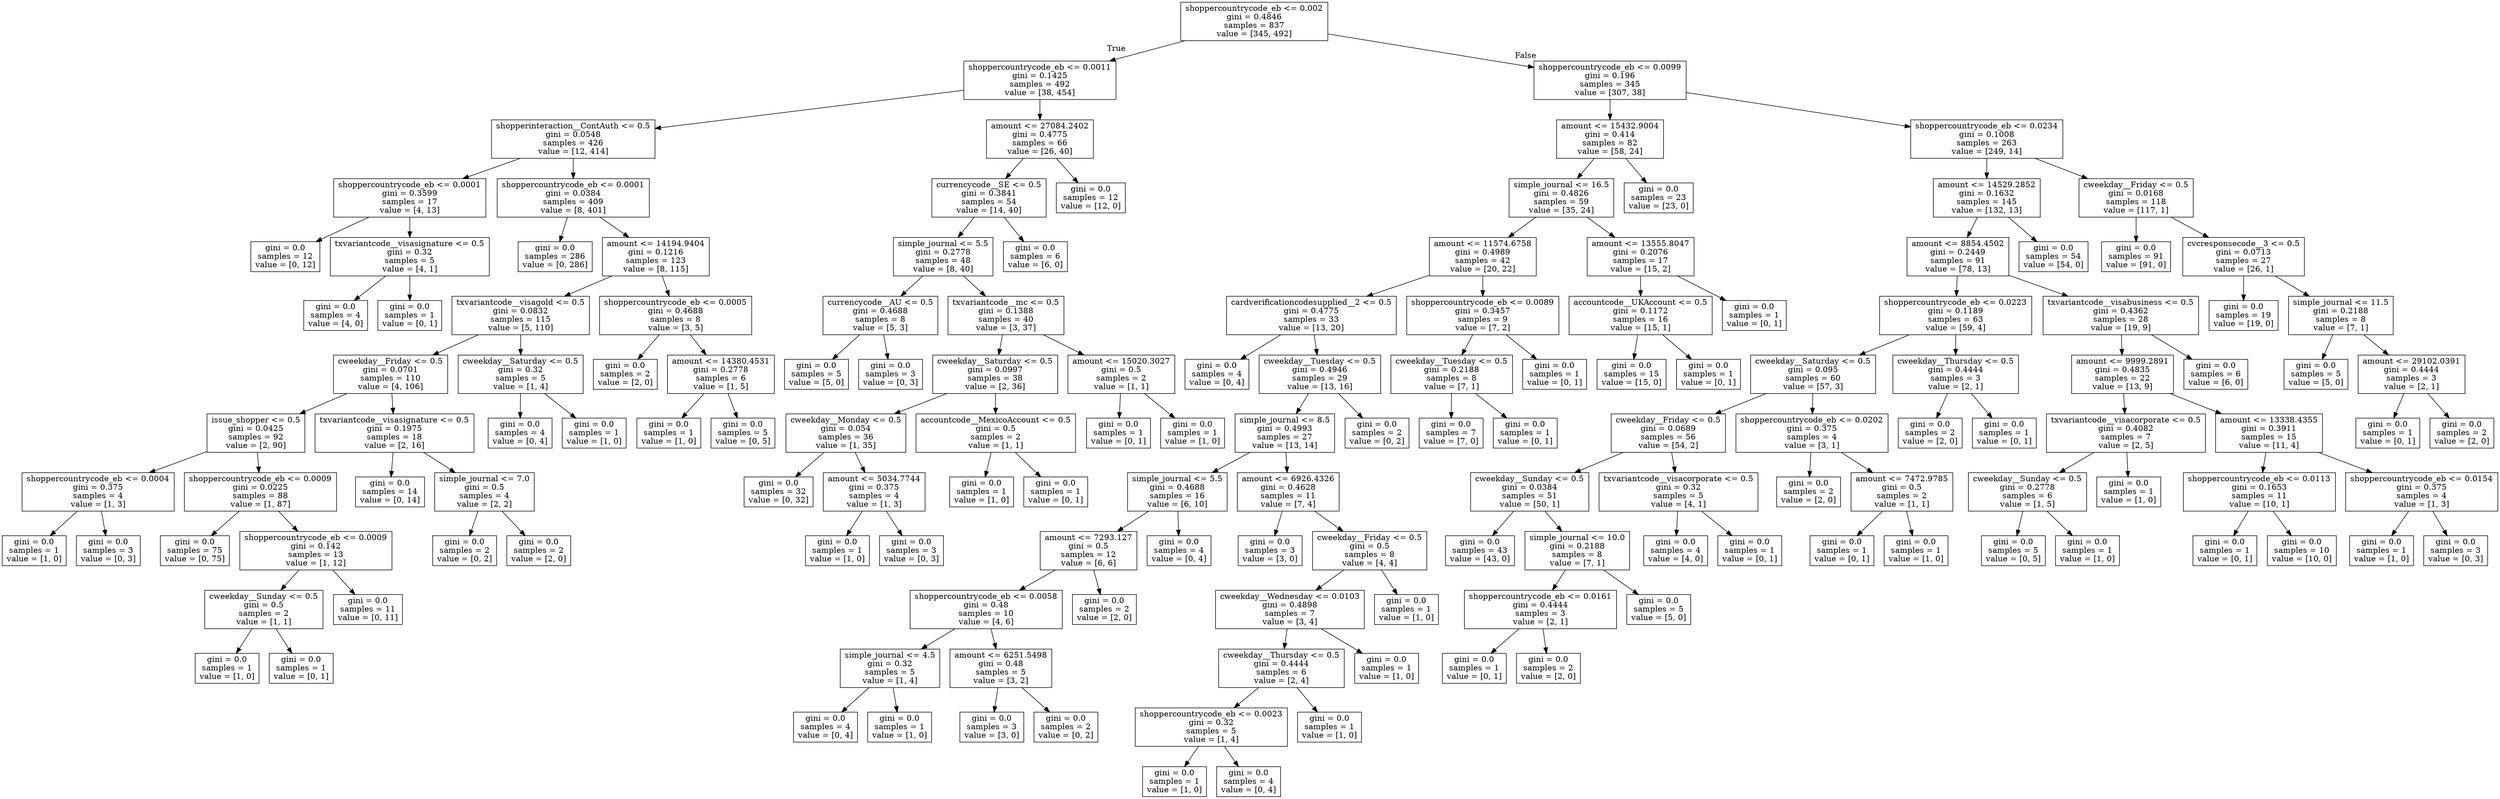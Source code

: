 digraph Tree {
node [shape=box] ;
0 [label="shoppercountrycode_eb <= 0.002\ngini = 0.4846\nsamples = 837\nvalue = [345, 492]"] ;
1 [label="shoppercountrycode_eb <= 0.0011\ngini = 0.1425\nsamples = 492\nvalue = [38, 454]"] ;
0 -> 1 [labeldistance=2.5, labelangle=45, headlabel="True"] ;
2 [label="shopperinteraction__ContAuth <= 0.5\ngini = 0.0548\nsamples = 426\nvalue = [12, 414]"] ;
1 -> 2 ;
3 [label="shoppercountrycode_eb <= 0.0001\ngini = 0.3599\nsamples = 17\nvalue = [4, 13]"] ;
2 -> 3 ;
4 [label="gini = 0.0\nsamples = 12\nvalue = [0, 12]"] ;
3 -> 4 ;
5 [label="txvariantcode__visasignature <= 0.5\ngini = 0.32\nsamples = 5\nvalue = [4, 1]"] ;
3 -> 5 ;
6 [label="gini = 0.0\nsamples = 4\nvalue = [4, 0]"] ;
5 -> 6 ;
7 [label="gini = 0.0\nsamples = 1\nvalue = [0, 1]"] ;
5 -> 7 ;
8 [label="shoppercountrycode_eb <= 0.0001\ngini = 0.0384\nsamples = 409\nvalue = [8, 401]"] ;
2 -> 8 ;
9 [label="gini = 0.0\nsamples = 286\nvalue = [0, 286]"] ;
8 -> 9 ;
10 [label="amount <= 14194.9404\ngini = 0.1216\nsamples = 123\nvalue = [8, 115]"] ;
8 -> 10 ;
11 [label="txvariantcode__visagold <= 0.5\ngini = 0.0832\nsamples = 115\nvalue = [5, 110]"] ;
10 -> 11 ;
12 [label="cweekday__Friday <= 0.5\ngini = 0.0701\nsamples = 110\nvalue = [4, 106]"] ;
11 -> 12 ;
13 [label="issue_shopper <= 0.5\ngini = 0.0425\nsamples = 92\nvalue = [2, 90]"] ;
12 -> 13 ;
14 [label="shoppercountrycode_eb <= 0.0004\ngini = 0.375\nsamples = 4\nvalue = [1, 3]"] ;
13 -> 14 ;
15 [label="gini = 0.0\nsamples = 1\nvalue = [1, 0]"] ;
14 -> 15 ;
16 [label="gini = 0.0\nsamples = 3\nvalue = [0, 3]"] ;
14 -> 16 ;
17 [label="shoppercountrycode_eb <= 0.0009\ngini = 0.0225\nsamples = 88\nvalue = [1, 87]"] ;
13 -> 17 ;
18 [label="gini = 0.0\nsamples = 75\nvalue = [0, 75]"] ;
17 -> 18 ;
19 [label="shoppercountrycode_eb <= 0.0009\ngini = 0.142\nsamples = 13\nvalue = [1, 12]"] ;
17 -> 19 ;
20 [label="cweekday__Sunday <= 0.5\ngini = 0.5\nsamples = 2\nvalue = [1, 1]"] ;
19 -> 20 ;
21 [label="gini = 0.0\nsamples = 1\nvalue = [1, 0]"] ;
20 -> 21 ;
22 [label="gini = 0.0\nsamples = 1\nvalue = [0, 1]"] ;
20 -> 22 ;
23 [label="gini = 0.0\nsamples = 11\nvalue = [0, 11]"] ;
19 -> 23 ;
24 [label="txvariantcode__visasignature <= 0.5\ngini = 0.1975\nsamples = 18\nvalue = [2, 16]"] ;
12 -> 24 ;
25 [label="gini = 0.0\nsamples = 14\nvalue = [0, 14]"] ;
24 -> 25 ;
26 [label="simple_journal <= 7.0\ngini = 0.5\nsamples = 4\nvalue = [2, 2]"] ;
24 -> 26 ;
27 [label="gini = 0.0\nsamples = 2\nvalue = [0, 2]"] ;
26 -> 27 ;
28 [label="gini = 0.0\nsamples = 2\nvalue = [2, 0]"] ;
26 -> 28 ;
29 [label="cweekday__Saturday <= 0.5\ngini = 0.32\nsamples = 5\nvalue = [1, 4]"] ;
11 -> 29 ;
30 [label="gini = 0.0\nsamples = 4\nvalue = [0, 4]"] ;
29 -> 30 ;
31 [label="gini = 0.0\nsamples = 1\nvalue = [1, 0]"] ;
29 -> 31 ;
32 [label="shoppercountrycode_eb <= 0.0005\ngini = 0.4688\nsamples = 8\nvalue = [3, 5]"] ;
10 -> 32 ;
33 [label="gini = 0.0\nsamples = 2\nvalue = [2, 0]"] ;
32 -> 33 ;
34 [label="amount <= 14380.4531\ngini = 0.2778\nsamples = 6\nvalue = [1, 5]"] ;
32 -> 34 ;
35 [label="gini = 0.0\nsamples = 1\nvalue = [1, 0]"] ;
34 -> 35 ;
36 [label="gini = 0.0\nsamples = 5\nvalue = [0, 5]"] ;
34 -> 36 ;
37 [label="amount <= 27084.2402\ngini = 0.4775\nsamples = 66\nvalue = [26, 40]"] ;
1 -> 37 ;
38 [label="currencycode__SE <= 0.5\ngini = 0.3841\nsamples = 54\nvalue = [14, 40]"] ;
37 -> 38 ;
39 [label="simple_journal <= 5.5\ngini = 0.2778\nsamples = 48\nvalue = [8, 40]"] ;
38 -> 39 ;
40 [label="currencycode__AU <= 0.5\ngini = 0.4688\nsamples = 8\nvalue = [5, 3]"] ;
39 -> 40 ;
41 [label="gini = 0.0\nsamples = 5\nvalue = [5, 0]"] ;
40 -> 41 ;
42 [label="gini = 0.0\nsamples = 3\nvalue = [0, 3]"] ;
40 -> 42 ;
43 [label="txvariantcode__mc <= 0.5\ngini = 0.1388\nsamples = 40\nvalue = [3, 37]"] ;
39 -> 43 ;
44 [label="cweekday__Saturday <= 0.5\ngini = 0.0997\nsamples = 38\nvalue = [2, 36]"] ;
43 -> 44 ;
45 [label="cweekday__Monday <= 0.5\ngini = 0.054\nsamples = 36\nvalue = [1, 35]"] ;
44 -> 45 ;
46 [label="gini = 0.0\nsamples = 32\nvalue = [0, 32]"] ;
45 -> 46 ;
47 [label="amount <= 5034.7744\ngini = 0.375\nsamples = 4\nvalue = [1, 3]"] ;
45 -> 47 ;
48 [label="gini = 0.0\nsamples = 1\nvalue = [1, 0]"] ;
47 -> 48 ;
49 [label="gini = 0.0\nsamples = 3\nvalue = [0, 3]"] ;
47 -> 49 ;
50 [label="accountcode__MexicoAccount <= 0.5\ngini = 0.5\nsamples = 2\nvalue = [1, 1]"] ;
44 -> 50 ;
51 [label="gini = 0.0\nsamples = 1\nvalue = [1, 0]"] ;
50 -> 51 ;
52 [label="gini = 0.0\nsamples = 1\nvalue = [0, 1]"] ;
50 -> 52 ;
53 [label="amount <= 15020.3027\ngini = 0.5\nsamples = 2\nvalue = [1, 1]"] ;
43 -> 53 ;
54 [label="gini = 0.0\nsamples = 1\nvalue = [0, 1]"] ;
53 -> 54 ;
55 [label="gini = 0.0\nsamples = 1\nvalue = [1, 0]"] ;
53 -> 55 ;
56 [label="gini = 0.0\nsamples = 6\nvalue = [6, 0]"] ;
38 -> 56 ;
57 [label="gini = 0.0\nsamples = 12\nvalue = [12, 0]"] ;
37 -> 57 ;
58 [label="shoppercountrycode_eb <= 0.0099\ngini = 0.196\nsamples = 345\nvalue = [307, 38]"] ;
0 -> 58 [labeldistance=2.5, labelangle=-45, headlabel="False"] ;
59 [label="amount <= 15432.9004\ngini = 0.414\nsamples = 82\nvalue = [58, 24]"] ;
58 -> 59 ;
60 [label="simple_journal <= 16.5\ngini = 0.4826\nsamples = 59\nvalue = [35, 24]"] ;
59 -> 60 ;
61 [label="amount <= 11574.6758\ngini = 0.4989\nsamples = 42\nvalue = [20, 22]"] ;
60 -> 61 ;
62 [label="cardverificationcodesupplied__2 <= 0.5\ngini = 0.4775\nsamples = 33\nvalue = [13, 20]"] ;
61 -> 62 ;
63 [label="gini = 0.0\nsamples = 4\nvalue = [0, 4]"] ;
62 -> 63 ;
64 [label="cweekday__Tuesday <= 0.5\ngini = 0.4946\nsamples = 29\nvalue = [13, 16]"] ;
62 -> 64 ;
65 [label="simple_journal <= 8.5\ngini = 0.4993\nsamples = 27\nvalue = [13, 14]"] ;
64 -> 65 ;
66 [label="simple_journal <= 5.5\ngini = 0.4688\nsamples = 16\nvalue = [6, 10]"] ;
65 -> 66 ;
67 [label="amount <= 7293.127\ngini = 0.5\nsamples = 12\nvalue = [6, 6]"] ;
66 -> 67 ;
68 [label="shoppercountrycode_eb <= 0.0058\ngini = 0.48\nsamples = 10\nvalue = [4, 6]"] ;
67 -> 68 ;
69 [label="simple_journal <= 4.5\ngini = 0.32\nsamples = 5\nvalue = [1, 4]"] ;
68 -> 69 ;
70 [label="gini = 0.0\nsamples = 4\nvalue = [0, 4]"] ;
69 -> 70 ;
71 [label="gini = 0.0\nsamples = 1\nvalue = [1, 0]"] ;
69 -> 71 ;
72 [label="amount <= 6251.5498\ngini = 0.48\nsamples = 5\nvalue = [3, 2]"] ;
68 -> 72 ;
73 [label="gini = 0.0\nsamples = 3\nvalue = [3, 0]"] ;
72 -> 73 ;
74 [label="gini = 0.0\nsamples = 2\nvalue = [0, 2]"] ;
72 -> 74 ;
75 [label="gini = 0.0\nsamples = 2\nvalue = [2, 0]"] ;
67 -> 75 ;
76 [label="gini = 0.0\nsamples = 4\nvalue = [0, 4]"] ;
66 -> 76 ;
77 [label="amount <= 6926.4326\ngini = 0.4628\nsamples = 11\nvalue = [7, 4]"] ;
65 -> 77 ;
78 [label="gini = 0.0\nsamples = 3\nvalue = [3, 0]"] ;
77 -> 78 ;
79 [label="cweekday__Friday <= 0.5\ngini = 0.5\nsamples = 8\nvalue = [4, 4]"] ;
77 -> 79 ;
80 [label="cweekday__Wednesday <= 0.0103\ngini = 0.4898\nsamples = 7\nvalue = [3, 4]"] ;
79 -> 80 ;
81 [label="cweekday__Thursday <= 0.5\ngini = 0.4444\nsamples = 6\nvalue = [2, 4]"] ;
80 -> 81 ;
82 [label="shoppercountrycode_eb <= 0.0023\ngini = 0.32\nsamples = 5\nvalue = [1, 4]"] ;
81 -> 82 ;
83 [label="gini = 0.0\nsamples = 1\nvalue = [1, 0]"] ;
82 -> 83 ;
84 [label="gini = 0.0\nsamples = 4\nvalue = [0, 4]"] ;
82 -> 84 ;
85 [label="gini = 0.0\nsamples = 1\nvalue = [1, 0]"] ;
81 -> 85 ;
86 [label="gini = 0.0\nsamples = 1\nvalue = [1, 0]"] ;
80 -> 86 ;
87 [label="gini = 0.0\nsamples = 1\nvalue = [1, 0]"] ;
79 -> 87 ;
88 [label="gini = 0.0\nsamples = 2\nvalue = [0, 2]"] ;
64 -> 88 ;
89 [label="shoppercountrycode_eb <= 0.0089\ngini = 0.3457\nsamples = 9\nvalue = [7, 2]"] ;
61 -> 89 ;
90 [label="cweekday__Tuesday <= 0.5\ngini = 0.2188\nsamples = 8\nvalue = [7, 1]"] ;
89 -> 90 ;
91 [label="gini = 0.0\nsamples = 7\nvalue = [7, 0]"] ;
90 -> 91 ;
92 [label="gini = 0.0\nsamples = 1\nvalue = [0, 1]"] ;
90 -> 92 ;
93 [label="gini = 0.0\nsamples = 1\nvalue = [0, 1]"] ;
89 -> 93 ;
94 [label="amount <= 13555.8047\ngini = 0.2076\nsamples = 17\nvalue = [15, 2]"] ;
60 -> 94 ;
95 [label="accountcode__UKAccount <= 0.5\ngini = 0.1172\nsamples = 16\nvalue = [15, 1]"] ;
94 -> 95 ;
96 [label="gini = 0.0\nsamples = 15\nvalue = [15, 0]"] ;
95 -> 96 ;
97 [label="gini = 0.0\nsamples = 1\nvalue = [0, 1]"] ;
95 -> 97 ;
98 [label="gini = 0.0\nsamples = 1\nvalue = [0, 1]"] ;
94 -> 98 ;
99 [label="gini = 0.0\nsamples = 23\nvalue = [23, 0]"] ;
59 -> 99 ;
100 [label="shoppercountrycode_eb <= 0.0234\ngini = 0.1008\nsamples = 263\nvalue = [249, 14]"] ;
58 -> 100 ;
101 [label="amount <= 14529.2852\ngini = 0.1632\nsamples = 145\nvalue = [132, 13]"] ;
100 -> 101 ;
102 [label="amount <= 8854.4502\ngini = 0.2449\nsamples = 91\nvalue = [78, 13]"] ;
101 -> 102 ;
103 [label="shoppercountrycode_eb <= 0.0223\ngini = 0.1189\nsamples = 63\nvalue = [59, 4]"] ;
102 -> 103 ;
104 [label="cweekday__Saturday <= 0.5\ngini = 0.095\nsamples = 60\nvalue = [57, 3]"] ;
103 -> 104 ;
105 [label="cweekday__Friday <= 0.5\ngini = 0.0689\nsamples = 56\nvalue = [54, 2]"] ;
104 -> 105 ;
106 [label="cweekday__Sunday <= 0.5\ngini = 0.0384\nsamples = 51\nvalue = [50, 1]"] ;
105 -> 106 ;
107 [label="gini = 0.0\nsamples = 43\nvalue = [43, 0]"] ;
106 -> 107 ;
108 [label="simple_journal <= 10.0\ngini = 0.2188\nsamples = 8\nvalue = [7, 1]"] ;
106 -> 108 ;
109 [label="shoppercountrycode_eb <= 0.0161\ngini = 0.4444\nsamples = 3\nvalue = [2, 1]"] ;
108 -> 109 ;
110 [label="gini = 0.0\nsamples = 1\nvalue = [0, 1]"] ;
109 -> 110 ;
111 [label="gini = 0.0\nsamples = 2\nvalue = [2, 0]"] ;
109 -> 111 ;
112 [label="gini = 0.0\nsamples = 5\nvalue = [5, 0]"] ;
108 -> 112 ;
113 [label="txvariantcode__visacorporate <= 0.5\ngini = 0.32\nsamples = 5\nvalue = [4, 1]"] ;
105 -> 113 ;
114 [label="gini = 0.0\nsamples = 4\nvalue = [4, 0]"] ;
113 -> 114 ;
115 [label="gini = 0.0\nsamples = 1\nvalue = [0, 1]"] ;
113 -> 115 ;
116 [label="shoppercountrycode_eb <= 0.0202\ngini = 0.375\nsamples = 4\nvalue = [3, 1]"] ;
104 -> 116 ;
117 [label="gini = 0.0\nsamples = 2\nvalue = [2, 0]"] ;
116 -> 117 ;
118 [label="amount <= 7472.9785\ngini = 0.5\nsamples = 2\nvalue = [1, 1]"] ;
116 -> 118 ;
119 [label="gini = 0.0\nsamples = 1\nvalue = [0, 1]"] ;
118 -> 119 ;
120 [label="gini = 0.0\nsamples = 1\nvalue = [1, 0]"] ;
118 -> 120 ;
121 [label="cweekday__Thursday <= 0.5\ngini = 0.4444\nsamples = 3\nvalue = [2, 1]"] ;
103 -> 121 ;
122 [label="gini = 0.0\nsamples = 2\nvalue = [2, 0]"] ;
121 -> 122 ;
123 [label="gini = 0.0\nsamples = 1\nvalue = [0, 1]"] ;
121 -> 123 ;
124 [label="txvariantcode__visabusiness <= 0.5\ngini = 0.4362\nsamples = 28\nvalue = [19, 9]"] ;
102 -> 124 ;
125 [label="amount <= 9999.2891\ngini = 0.4835\nsamples = 22\nvalue = [13, 9]"] ;
124 -> 125 ;
126 [label="txvariantcode__visacorporate <= 0.5\ngini = 0.4082\nsamples = 7\nvalue = [2, 5]"] ;
125 -> 126 ;
127 [label="cweekday__Sunday <= 0.5\ngini = 0.2778\nsamples = 6\nvalue = [1, 5]"] ;
126 -> 127 ;
128 [label="gini = 0.0\nsamples = 5\nvalue = [0, 5]"] ;
127 -> 128 ;
129 [label="gini = 0.0\nsamples = 1\nvalue = [1, 0]"] ;
127 -> 129 ;
130 [label="gini = 0.0\nsamples = 1\nvalue = [1, 0]"] ;
126 -> 130 ;
131 [label="amount <= 13338.4355\ngini = 0.3911\nsamples = 15\nvalue = [11, 4]"] ;
125 -> 131 ;
132 [label="shoppercountrycode_eb <= 0.0113\ngini = 0.1653\nsamples = 11\nvalue = [10, 1]"] ;
131 -> 132 ;
133 [label="gini = 0.0\nsamples = 1\nvalue = [0, 1]"] ;
132 -> 133 ;
134 [label="gini = 0.0\nsamples = 10\nvalue = [10, 0]"] ;
132 -> 134 ;
135 [label="shoppercountrycode_eb <= 0.0154\ngini = 0.375\nsamples = 4\nvalue = [1, 3]"] ;
131 -> 135 ;
136 [label="gini = 0.0\nsamples = 1\nvalue = [1, 0]"] ;
135 -> 136 ;
137 [label="gini = 0.0\nsamples = 3\nvalue = [0, 3]"] ;
135 -> 137 ;
138 [label="gini = 0.0\nsamples = 6\nvalue = [6, 0]"] ;
124 -> 138 ;
139 [label="gini = 0.0\nsamples = 54\nvalue = [54, 0]"] ;
101 -> 139 ;
140 [label="cweekday__Friday <= 0.5\ngini = 0.0168\nsamples = 118\nvalue = [117, 1]"] ;
100 -> 140 ;
141 [label="gini = 0.0\nsamples = 91\nvalue = [91, 0]"] ;
140 -> 141 ;
142 [label="cvcresponsecode__3 <= 0.5\ngini = 0.0713\nsamples = 27\nvalue = [26, 1]"] ;
140 -> 142 ;
143 [label="gini = 0.0\nsamples = 19\nvalue = [19, 0]"] ;
142 -> 143 ;
144 [label="simple_journal <= 11.5\ngini = 0.2188\nsamples = 8\nvalue = [7, 1]"] ;
142 -> 144 ;
145 [label="gini = 0.0\nsamples = 5\nvalue = [5, 0]"] ;
144 -> 145 ;
146 [label="amount <= 29102.0391\ngini = 0.4444\nsamples = 3\nvalue = [2, 1]"] ;
144 -> 146 ;
147 [label="gini = 0.0\nsamples = 1\nvalue = [0, 1]"] ;
146 -> 147 ;
148 [label="gini = 0.0\nsamples = 2\nvalue = [2, 0]"] ;
146 -> 148 ;
}